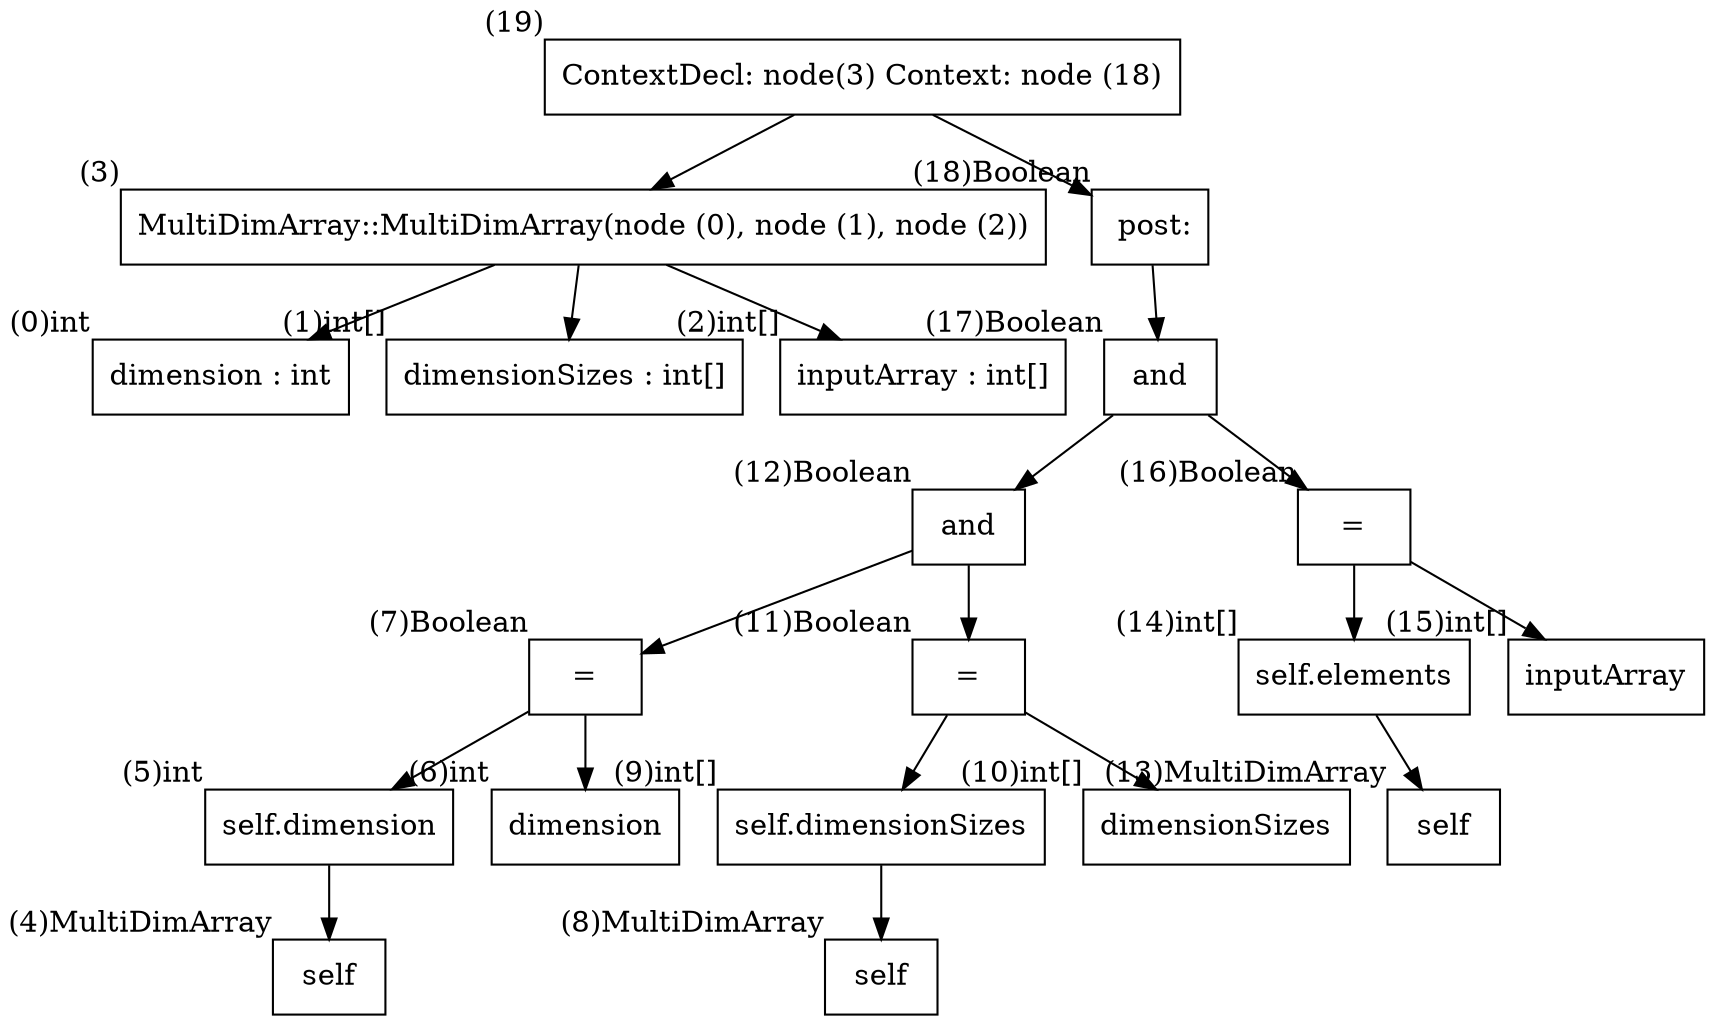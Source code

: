 digraph AST {
  node [shape=box];
  n19 [label="ContextDecl: node(3) Context: node (18)", xlabel="(19)"];
  n19 -> n3;
  n19 -> n18;
  n3 [label="MultiDimArray::MultiDimArray(node (0), node (1), node (2))", xlabel="(3)"];
  n3 -> n0;
  n3 -> n1;
  n3 -> n2;
  n18 [label=" post:", xlabel="(18)Boolean"];
  n18 -> n17;
  n0 [label="dimension : int", xlabel="(0)int"];
  n1 [label="dimensionSizes : int[]", xlabel="(1)int[]"];
  n2 [label="inputArray : int[]", xlabel="(2)int[]"];
  n17 [label="and", xlabel="(17)Boolean"];
  n17 -> n12;
  n17 -> n16;
  n12 [label="and", xlabel="(12)Boolean"];
  n12 -> n7;
  n12 -> n11;
  n16 [label="=", xlabel="(16)Boolean"];
  n16 -> n14;
  n16 -> n15;
  n7 [label="=", xlabel="(7)Boolean"];
  n7 -> n5;
  n7 -> n6;
  n11 [label="=", xlabel="(11)Boolean"];
  n11 -> n9;
  n11 -> n10;
  n14 [label="self.elements", xlabel="(14)int[]"];
  n14 -> n13;
  n15 [label="inputArray", xlabel="(15)int[]"];
  n5 [label="self.dimension", xlabel="(5)int"];
  n5 -> n4;
  n6 [label="dimension", xlabel="(6)int"];
  n9 [label="self.dimensionSizes", xlabel="(9)int[]"];
  n9 -> n8;
  n10 [label="dimensionSizes", xlabel="(10)int[]"];
  n13 [label="self", xlabel="(13)MultiDimArray"];
  n4 [label="self", xlabel="(4)MultiDimArray"];
  n8 [label="self", xlabel="(8)MultiDimArray"];
}
